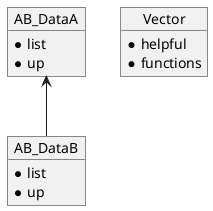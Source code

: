 @startuml Dependency_Data
' Image can be obtained from
' https://www.plantuml.com/plantuml/uml/SyfFKj2rKt3CoKnELR1Io4ZDoSa70000

' Write all modules here
object AB_DataA {
    * list
    * up
}

object AB_DataB {
    * list
    * up
}

object Vector {
    * helpful
    * functions
}

' Write all dependencies here
' X --> Y means X depends on Y
AB_DataA <-- AB_DataB

@enduml